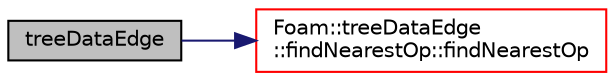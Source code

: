 digraph "treeDataEdge"
{
  bgcolor="transparent";
  edge [fontname="Helvetica",fontsize="10",labelfontname="Helvetica",labelfontsize="10"];
  node [fontname="Helvetica",fontsize="10",shape=record];
  rankdir="LR";
  Node1 [label="treeDataEdge",height=0.2,width=0.4,color="black", fillcolor="grey75", style="filled", fontcolor="black"];
  Node1 -> Node2 [color="midnightblue",fontsize="10",style="solid",fontname="Helvetica"];
  Node2 [label="Foam::treeDataEdge\l::findNearestOp::findNearestOp",height=0.2,width=0.4,color="red",URL="$a00807.html#a27138c284fe039bbf9438f37598bdaa9"];
}
